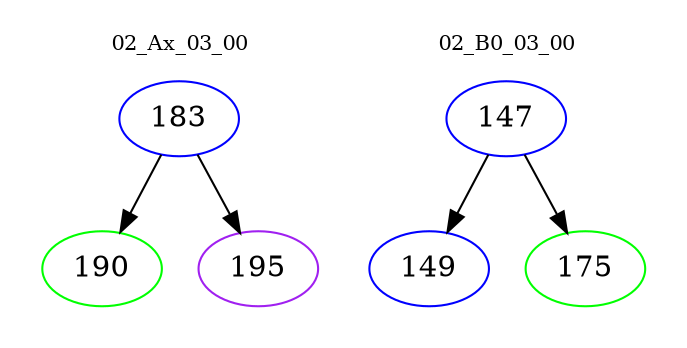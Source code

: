 digraph{
subgraph cluster_0 {
color = white
label = "02_Ax_03_00";
fontsize=10;
T0_183 [label="183", color="blue"]
T0_183 -> T0_190 [color="black"]
T0_190 [label="190", color="green"]
T0_183 -> T0_195 [color="black"]
T0_195 [label="195", color="purple"]
}
subgraph cluster_1 {
color = white
label = "02_B0_03_00";
fontsize=10;
T1_147 [label="147", color="blue"]
T1_147 -> T1_149 [color="black"]
T1_149 [label="149", color="blue"]
T1_147 -> T1_175 [color="black"]
T1_175 [label="175", color="green"]
}
}
